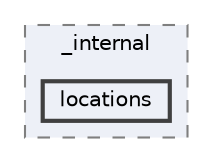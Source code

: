 digraph "C:/Users/LukeMabie/documents/Development/Password_Saver_Using_Django-master/venv/Lib/site-packages/pip/_internal/locations"
{
 // LATEX_PDF_SIZE
  bgcolor="transparent";
  edge [fontname=Helvetica,fontsize=10,labelfontname=Helvetica,labelfontsize=10];
  node [fontname=Helvetica,fontsize=10,shape=box,height=0.2,width=0.4];
  compound=true
  subgraph clusterdir_2427310657220688c22b1bfd5616a647 {
    graph [ bgcolor="#edf0f7", pencolor="grey50", label="_internal", fontname=Helvetica,fontsize=10 style="filled,dashed", URL="dir_2427310657220688c22b1bfd5616a647.html",tooltip=""]
  dir_b315539f8927ddd9a59fd7d1f59c3b2f [label="locations", fillcolor="#edf0f7", color="grey25", style="filled,bold", URL="dir_b315539f8927ddd9a59fd7d1f59c3b2f.html",tooltip=""];
  }
}
